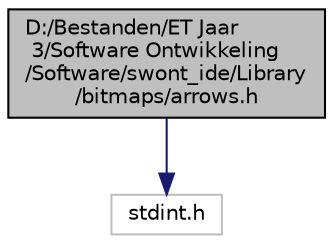 digraph "D:/Bestanden/ET Jaar 3/Software Ontwikkeling/Software/swont_ide/Library/bitmaps/arrows.h"
{
 // LATEX_PDF_SIZE
  edge [fontname="Helvetica",fontsize="10",labelfontname="Helvetica",labelfontsize="10"];
  node [fontname="Helvetica",fontsize="10",shape=record];
  Node1 [label="D:/Bestanden/ET Jaar\l 3/Software Ontwikkeling\l/Software/swont_ide/Library\l/bitmaps/arrows.h",height=0.2,width=0.4,color="black", fillcolor="grey75", style="filled", fontcolor="black",tooltip="This file contains all the needed defines for the different arrow bitmaps."];
  Node1 -> Node2 [color="midnightblue",fontsize="10",style="solid",fontname="Helvetica"];
  Node2 [label="stdint.h",height=0.2,width=0.4,color="grey75", fillcolor="white", style="filled",tooltip=" "];
}
